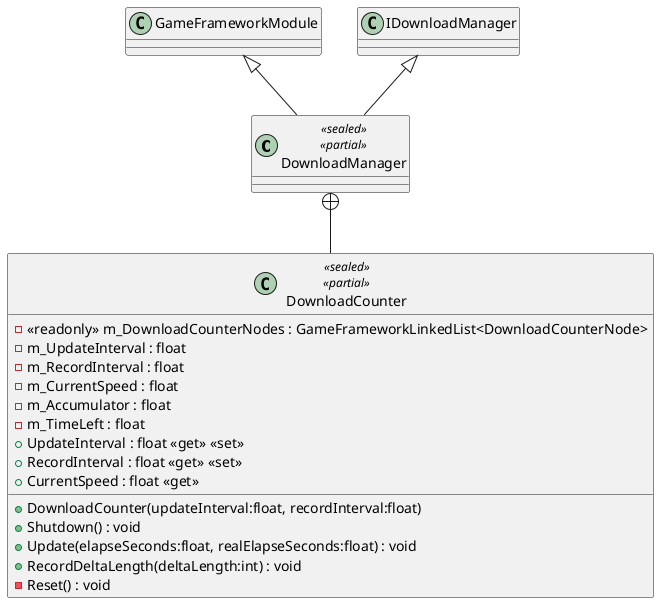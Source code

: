 @startuml
class DownloadManager <<sealed>> <<partial>> {
}
class DownloadCounter <<sealed>> <<partial>> {
    - <<readonly>> m_DownloadCounterNodes : GameFrameworkLinkedList<DownloadCounterNode>
    - m_UpdateInterval : float
    - m_RecordInterval : float
    - m_CurrentSpeed : float
    - m_Accumulator : float
    - m_TimeLeft : float
    + DownloadCounter(updateInterval:float, recordInterval:float)
    + UpdateInterval : float <<get>> <<set>>
    + RecordInterval : float <<get>> <<set>>
    + CurrentSpeed : float <<get>>
    + Shutdown() : void
    + Update(elapseSeconds:float, realElapseSeconds:float) : void
    + RecordDeltaLength(deltaLength:int) : void
    - Reset() : void
}
GameFrameworkModule <|-- DownloadManager
IDownloadManager <|-- DownloadManager
DownloadManager +-- DownloadCounter
@enduml
